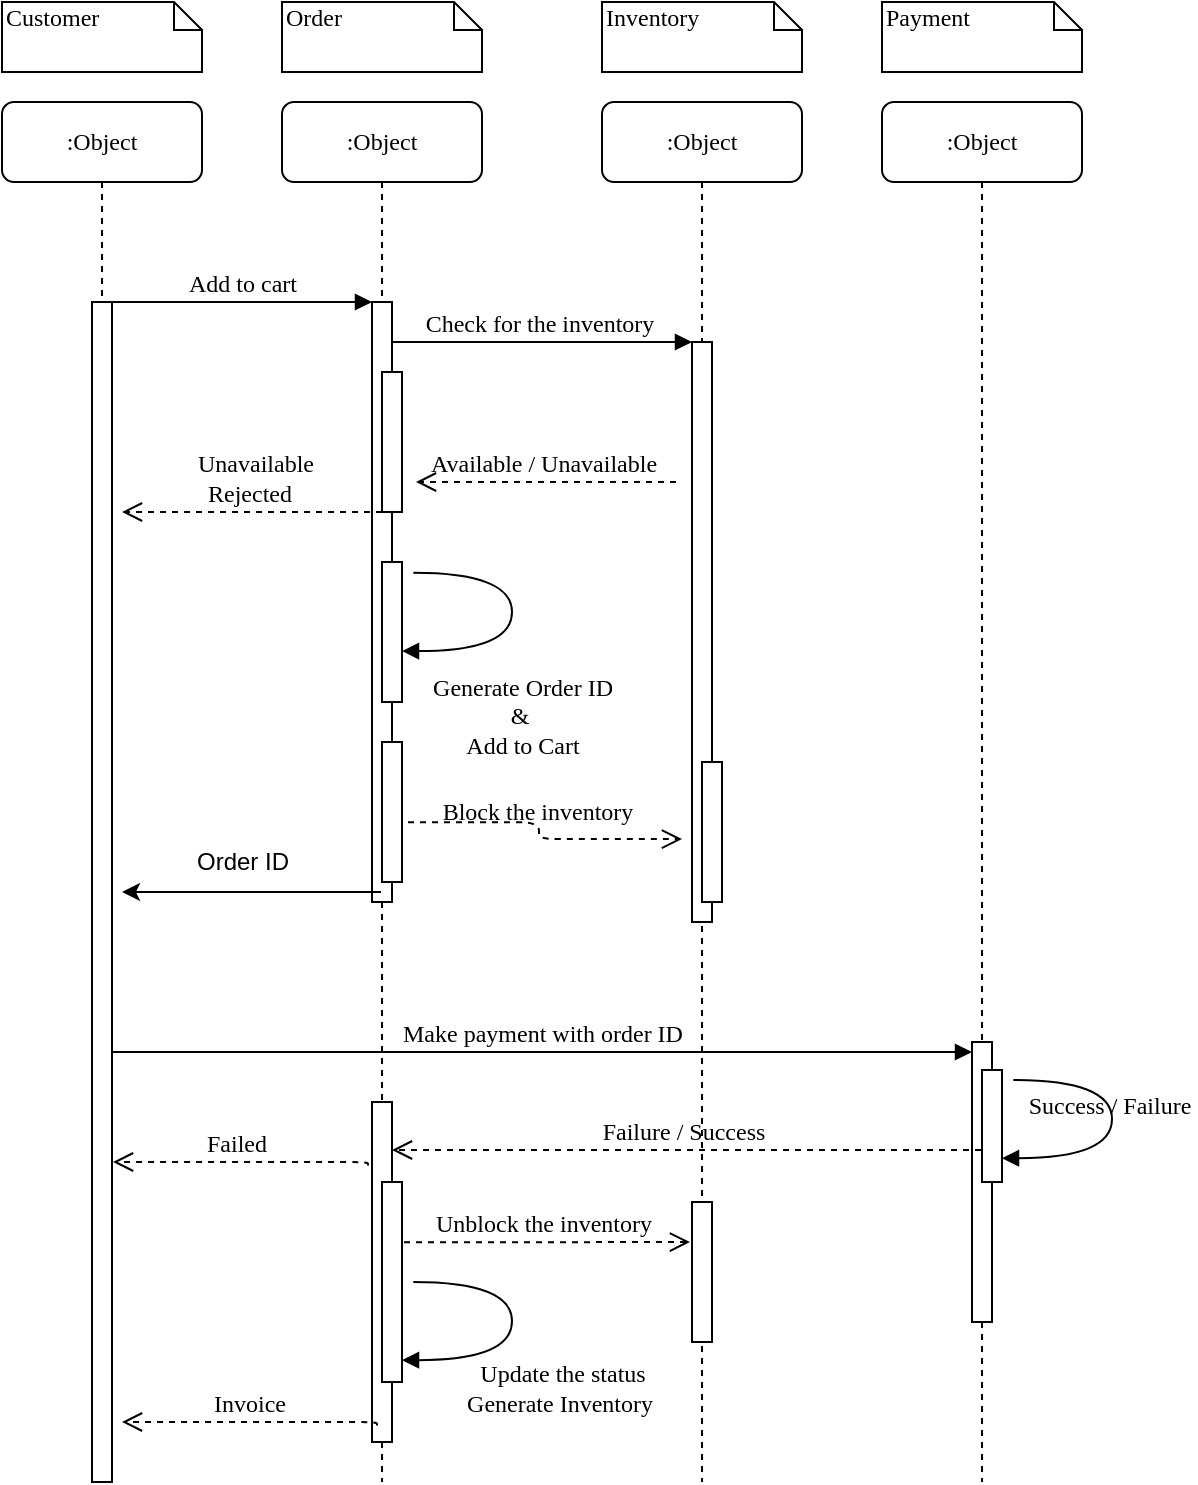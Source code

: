 <mxfile version="13.9.5" type="device"><diagram name="flow" id="13e1069c-82ec-6db2-03f1-153e76fe0fe0"><mxGraphModel dx="946" dy="627" grid="1" gridSize="10" guides="1" tooltips="1" connect="1" arrows="1" fold="1" page="1" pageScale="1" pageWidth="1100" pageHeight="850" background="#ffffff" math="0" shadow="0"><root><mxCell id="0"/><mxCell id="1" parent="0"/><mxCell id="7baba1c4bc27f4b0-2" value=":Object" style="shape=umlLifeline;perimeter=lifelinePerimeter;whiteSpace=wrap;html=1;container=1;collapsible=0;recursiveResize=0;outlineConnect=0;rounded=1;shadow=0;comic=0;labelBackgroundColor=none;strokeWidth=1;fontFamily=Verdana;fontSize=12;align=center;" parent="1" vertex="1"><mxGeometry x="240" y="80" width="100" height="690" as="geometry"/></mxCell><mxCell id="7baba1c4bc27f4b0-10" value="" style="html=1;points=[];perimeter=orthogonalPerimeter;rounded=0;shadow=0;comic=0;labelBackgroundColor=none;strokeWidth=1;fontFamily=Verdana;fontSize=12;align=center;" parent="7baba1c4bc27f4b0-2" vertex="1"><mxGeometry x="45" y="100" width="10" height="300" as="geometry"/></mxCell><mxCell id="7baba1c4bc27f4b0-3" value=":Object" style="shape=umlLifeline;perimeter=lifelinePerimeter;whiteSpace=wrap;html=1;container=1;collapsible=0;recursiveResize=0;outlineConnect=0;rounded=1;shadow=0;comic=0;labelBackgroundColor=none;strokeWidth=1;fontFamily=Verdana;fontSize=12;align=center;" parent="1" vertex="1"><mxGeometry x="400" y="80" width="100" height="690" as="geometry"/></mxCell><mxCell id="7baba1c4bc27f4b0-13" value="" style="html=1;points=[];perimeter=orthogonalPerimeter;rounded=0;shadow=0;comic=0;labelBackgroundColor=none;strokeWidth=1;fontFamily=Verdana;fontSize=12;align=center;" parent="7baba1c4bc27f4b0-3" vertex="1"><mxGeometry x="45" y="120" width="10" height="290" as="geometry"/></mxCell><mxCell id="Z1G7_IE75vxOgh8O6pqh-11" value="" style="html=1;points=[];perimeter=orthogonalPerimeter;rounded=0;shadow=0;comic=0;labelBackgroundColor=none;strokeWidth=1;fontFamily=Verdana;fontSize=12;align=center;" vertex="1" parent="7baba1c4bc27f4b0-3"><mxGeometry x="45" y="550" width="10" height="70" as="geometry"/></mxCell><mxCell id="7baba1c4bc27f4b0-4" value=":Object" style="shape=umlLifeline;perimeter=lifelinePerimeter;whiteSpace=wrap;html=1;container=1;collapsible=0;recursiveResize=0;outlineConnect=0;rounded=1;shadow=0;comic=0;labelBackgroundColor=none;strokeWidth=1;fontFamily=Verdana;fontSize=12;align=center;" parent="1" vertex="1"><mxGeometry x="540" y="80" width="100" height="690" as="geometry"/></mxCell><mxCell id="7baba1c4bc27f4b0-8" value=":Object" style="shape=umlLifeline;perimeter=lifelinePerimeter;whiteSpace=wrap;html=1;container=1;collapsible=0;recursiveResize=0;outlineConnect=0;rounded=1;shadow=0;comic=0;labelBackgroundColor=none;strokeWidth=1;fontFamily=Verdana;fontSize=12;align=center;" parent="1" vertex="1"><mxGeometry x="100" y="80" width="100" height="690" as="geometry"/></mxCell><mxCell id="7baba1c4bc27f4b0-9" value="" style="html=1;points=[];perimeter=orthogonalPerimeter;rounded=0;shadow=0;comic=0;labelBackgroundColor=none;strokeWidth=1;fontFamily=Verdana;fontSize=12;align=center;" parent="7baba1c4bc27f4b0-8" vertex="1"><mxGeometry x="45" y="100" width="10" height="590" as="geometry"/></mxCell><mxCell id="7baba1c4bc27f4b0-22" value="" style="html=1;points=[];perimeter=orthogonalPerimeter;rounded=0;shadow=0;comic=0;labelBackgroundColor=none;strokeWidth=1;fontFamily=Verdana;fontSize=12;align=center;" parent="1" vertex="1"><mxGeometry x="585" y="550" width="10" height="140" as="geometry"/></mxCell><mxCell id="7baba1c4bc27f4b0-23" value="Make payment with order ID" style="html=1;verticalAlign=bottom;endArrow=block;entryX=0;entryY=0;labelBackgroundColor=none;fontFamily=Verdana;fontSize=12;" parent="1" edge="1"><mxGeometry relative="1" as="geometry"><mxPoint x="155" y="555" as="sourcePoint"/><mxPoint x="585" y="555" as="targetPoint"/></mxGeometry></mxCell><mxCell id="7baba1c4bc27f4b0-11" value="Add to cart" style="html=1;verticalAlign=bottom;endArrow=block;entryX=0;entryY=0;labelBackgroundColor=none;fontFamily=Verdana;fontSize=12;edgeStyle=elbowEdgeStyle;elbow=vertical;" parent="1" source="7baba1c4bc27f4b0-9" target="7baba1c4bc27f4b0-10" edge="1"><mxGeometry relative="1" as="geometry"><mxPoint x="220" y="190" as="sourcePoint"/></mxGeometry></mxCell><mxCell id="7baba1c4bc27f4b0-14" value="Check for the inventory&amp;nbsp;" style="html=1;verticalAlign=bottom;endArrow=block;entryX=0;entryY=0;labelBackgroundColor=none;fontFamily=Verdana;fontSize=12;edgeStyle=elbowEdgeStyle;elbow=vertical;" parent="1" source="7baba1c4bc27f4b0-10" target="7baba1c4bc27f4b0-13" edge="1"><mxGeometry relative="1" as="geometry"><mxPoint x="370" y="200" as="sourcePoint"/></mxGeometry></mxCell><mxCell id="7baba1c4bc27f4b0-37" value="" style="html=1;points=[];perimeter=orthogonalPerimeter;rounded=0;shadow=0;comic=0;labelBackgroundColor=none;strokeWidth=1;fontFamily=Verdana;fontSize=12;align=center;" parent="1" vertex="1"><mxGeometry x="590" y="564" width="10" height="56" as="geometry"/></mxCell><mxCell id="7baba1c4bc27f4b0-40" value="Customer&amp;nbsp;" style="shape=note;whiteSpace=wrap;html=1;size=14;verticalAlign=top;align=left;spacingTop=-6;rounded=0;shadow=0;comic=0;labelBackgroundColor=none;strokeWidth=1;fontFamily=Verdana;fontSize=12" parent="1" vertex="1"><mxGeometry x="100" y="30" width="100" height="35" as="geometry"/></mxCell><mxCell id="7baba1c4bc27f4b0-41" value="Order" style="shape=note;whiteSpace=wrap;html=1;size=14;verticalAlign=top;align=left;spacingTop=-6;rounded=0;shadow=0;comic=0;labelBackgroundColor=none;strokeWidth=1;fontFamily=Verdana;fontSize=12" parent="1" vertex="1"><mxGeometry x="240" y="30" width="100" height="35" as="geometry"/></mxCell><mxCell id="7baba1c4bc27f4b0-42" value="Inventory&amp;nbsp;" style="shape=note;whiteSpace=wrap;html=1;size=14;verticalAlign=top;align=left;spacingTop=-6;rounded=0;shadow=0;comic=0;labelBackgroundColor=none;strokeWidth=1;fontFamily=Verdana;fontSize=12" parent="1" vertex="1"><mxGeometry x="400" y="30" width="100" height="35" as="geometry"/></mxCell><mxCell id="7baba1c4bc27f4b0-43" value="Payment" style="shape=note;whiteSpace=wrap;html=1;size=14;verticalAlign=top;align=left;spacingTop=-6;rounded=0;shadow=0;comic=0;labelBackgroundColor=none;strokeWidth=1;fontFamily=Verdana;fontSize=12" parent="1" vertex="1"><mxGeometry x="540" y="30" width="100" height="35" as="geometry"/></mxCell><mxCell id="Z1G7_IE75vxOgh8O6pqh-1" value="" style="html=1;points=[];perimeter=orthogonalPerimeter;rounded=0;shadow=0;comic=0;labelBackgroundColor=none;strokeWidth=1;fontFamily=Verdana;fontSize=12;align=center;" vertex="1" parent="1"><mxGeometry x="290" y="215" width="10" height="70" as="geometry"/></mxCell><mxCell id="Z1G7_IE75vxOgh8O6pqh-4" value="Available / Unavailable&amp;nbsp;" style="html=1;verticalAlign=bottom;endArrow=open;dashed=1;endSize=8;labelBackgroundColor=none;fontFamily=Verdana;fontSize=12;edgeStyle=elbowEdgeStyle;elbow=vertical;" edge="1" parent="1"><mxGeometry relative="1" as="geometry"><mxPoint x="307" y="270" as="targetPoint"/><Array as="points"><mxPoint x="382" y="270"/><mxPoint x="412" y="270"/></Array><mxPoint x="437" y="270" as="sourcePoint"/></mxGeometry></mxCell><mxCell id="Z1G7_IE75vxOgh8O6pqh-5" value="&amp;nbsp;Unavailable &lt;br&gt;Rejected&amp;nbsp;" style="html=1;verticalAlign=bottom;endArrow=open;dashed=1;endSize=8;labelBackgroundColor=none;fontFamily=Verdana;fontSize=12;edgeStyle=elbowEdgeStyle;elbow=vertical;" edge="1" parent="1"><mxGeometry relative="1" as="geometry"><mxPoint x="160" y="285" as="targetPoint"/><Array as="points"><mxPoint x="235" y="285"/><mxPoint x="265" y="285"/></Array><mxPoint x="290" y="285" as="sourcePoint"/></mxGeometry></mxCell><mxCell id="Z1G7_IE75vxOgh8O6pqh-6" value="" style="html=1;points=[];perimeter=orthogonalPerimeter;rounded=0;shadow=0;comic=0;labelBackgroundColor=none;strokeWidth=1;fontFamily=Verdana;fontSize=12;align=center;" vertex="1" parent="1"><mxGeometry x="290" y="310" width="10" height="70" as="geometry"/></mxCell><mxCell id="Z1G7_IE75vxOgh8O6pqh-7" value="Generate Order ID&lt;br&gt;&amp;amp;&amp;nbsp;&lt;br&gt;Add to Cart" style="html=1;verticalAlign=bottom;endArrow=block;labelBackgroundColor=none;fontFamily=Verdana;fontSize=12;elbow=vertical;edgeStyle=orthogonalEdgeStyle;curved=1;exitX=1.066;exitY=0.713;exitPerimeter=0;" edge="1" parent="1"><mxGeometry x="0.233" y="56" relative="1" as="geometry"><mxPoint x="305.66" y="315.43" as="sourcePoint"/><mxPoint x="300" y="354.52" as="targetPoint"/><Array as="points"><mxPoint x="355" y="315.52"/><mxPoint x="355" y="354.52"/></Array><mxPoint x="5" as="offset"/></mxGeometry></mxCell><mxCell id="Z1G7_IE75vxOgh8O6pqh-10" value="Block the inventory&amp;nbsp;" style="html=1;verticalAlign=bottom;endArrow=open;dashed=1;endSize=8;labelBackgroundColor=none;fontFamily=Verdana;fontSize=12;edgeStyle=elbowEdgeStyle;elbow=horizontal;exitX=1.2;exitY=0.867;exitDx=0;exitDy=0;exitPerimeter=0;entryX=-0.5;entryY=0.857;entryDx=0;entryDy=0;entryPerimeter=0;" edge="1" parent="1" source="7baba1c4bc27f4b0-10" target="7baba1c4bc27f4b0-13"><mxGeometry relative="1" as="geometry"><mxPoint x="605" y="270" as="targetPoint"/><Array as="points"/><mxPoint x="735" y="270" as="sourcePoint"/></mxGeometry></mxCell><mxCell id="Z1G7_IE75vxOgh8O6pqh-13" value="" style="html=1;points=[];perimeter=orthogonalPerimeter;rounded=0;shadow=0;comic=0;labelBackgroundColor=none;strokeWidth=1;fontFamily=Verdana;fontSize=12;align=center;" vertex="1" parent="1"><mxGeometry x="290" y="400" width="10" height="70" as="geometry"/></mxCell><mxCell id="Z1G7_IE75vxOgh8O6pqh-15" value="" style="endArrow=classic;html=1;" edge="1" parent="1" source="7baba1c4bc27f4b0-2"><mxGeometry width="50" height="50" relative="1" as="geometry"><mxPoint x="370" y="500" as="sourcePoint"/><mxPoint x="160" y="475" as="targetPoint"/><Array as="points"><mxPoint x="240" y="475"/></Array></mxGeometry></mxCell><mxCell id="Z1G7_IE75vxOgh8O6pqh-16" value="Order ID" style="text;html=1;align=center;verticalAlign=middle;resizable=0;points=[];autosize=1;" vertex="1" parent="1"><mxGeometry x="190" y="450" width="60" height="20" as="geometry"/></mxCell><mxCell id="Z1G7_IE75vxOgh8O6pqh-17" value="Success / Failure&amp;nbsp;" style="html=1;verticalAlign=bottom;endArrow=block;labelBackgroundColor=none;fontFamily=Verdana;fontSize=12;elbow=vertical;edgeStyle=orthogonalEdgeStyle;curved=1;exitX=1.066;exitY=0.713;exitPerimeter=0;" edge="1" parent="1"><mxGeometry relative="1" as="geometry"><mxPoint x="605.66" y="569.01" as="sourcePoint"/><mxPoint x="600" y="608.1" as="targetPoint"/><Array as="points"><mxPoint x="655" y="569.1"/><mxPoint x="655" y="608.1"/></Array></mxGeometry></mxCell><mxCell id="Z1G7_IE75vxOgh8O6pqh-9" value="" style="html=1;points=[];perimeter=orthogonalPerimeter;rounded=0;shadow=0;comic=0;labelBackgroundColor=none;strokeWidth=1;fontFamily=Verdana;fontSize=12;align=center;" vertex="1" parent="1"><mxGeometry x="285" y="580" width="10" height="170" as="geometry"/></mxCell><mxCell id="Z1G7_IE75vxOgh8O6pqh-18" value="Failure / Success&amp;nbsp;" style="html=1;verticalAlign=bottom;endArrow=open;dashed=1;endSize=8;labelBackgroundColor=none;fontFamily=Verdana;fontSize=12;edgeStyle=elbowEdgeStyle;elbow=vertical;" edge="1" parent="1" target="Z1G7_IE75vxOgh8O6pqh-9"><mxGeometry relative="1" as="geometry"><mxPoint x="160" y="604" as="targetPoint"/><Array as="points"><mxPoint x="375" y="604"/></Array><mxPoint x="589.5" y="604" as="sourcePoint"/></mxGeometry></mxCell><mxCell id="Z1G7_IE75vxOgh8O6pqh-19" value="Failed&amp;nbsp;&amp;nbsp;" style="html=1;verticalAlign=bottom;endArrow=open;dashed=1;endSize=8;labelBackgroundColor=none;fontFamily=Verdana;fontSize=12;edgeStyle=elbowEdgeStyle;elbow=vertical;exitX=-0.2;exitY=0.187;exitDx=0;exitDy=0;exitPerimeter=0;" edge="1" parent="1" source="Z1G7_IE75vxOgh8O6pqh-9"><mxGeometry relative="1" as="geometry"><mxPoint x="155.5" y="610" as="targetPoint"/><Array as="points"><mxPoint x="235.5" y="610"/></Array><mxPoint x="450" y="610" as="sourcePoint"/></mxGeometry></mxCell><mxCell id="Z1G7_IE75vxOgh8O6pqh-20" value="" style="html=1;points=[];perimeter=orthogonalPerimeter;rounded=0;shadow=0;comic=0;labelBackgroundColor=none;strokeWidth=1;fontFamily=Verdana;fontSize=12;align=center;" vertex="1" parent="1"><mxGeometry x="450" y="410" width="10" height="70" as="geometry"/></mxCell><mxCell id="Z1G7_IE75vxOgh8O6pqh-21" value="Unblock the inventory&amp;nbsp;" style="html=1;verticalAlign=bottom;endArrow=open;dashed=1;endSize=8;labelBackgroundColor=none;fontFamily=Verdana;fontSize=12;edgeStyle=elbowEdgeStyle;elbow=horizontal;exitX=1.2;exitY=0.867;exitDx=0;exitDy=0;exitPerimeter=0;entryX=-0.5;entryY=0.857;entryDx=0;entryDy=0;entryPerimeter=0;" edge="1" parent="1"><mxGeometry relative="1" as="geometry"><mxPoint x="444" y="650" as="targetPoint"/><Array as="points"><mxPoint x="334" y="850.04"/></Array><mxPoint x="301" y="650.14" as="sourcePoint"/></mxGeometry></mxCell><mxCell id="Z1G7_IE75vxOgh8O6pqh-23" value="" style="html=1;points=[];perimeter=orthogonalPerimeter;rounded=0;shadow=0;comic=0;labelBackgroundColor=none;strokeWidth=1;fontFamily=Verdana;fontSize=12;align=center;" vertex="1" parent="1"><mxGeometry x="290" y="620" width="10" height="100" as="geometry"/></mxCell><mxCell id="Z1G7_IE75vxOgh8O6pqh-24" value="Update the status &lt;br&gt;Generate Inventory&amp;nbsp;" style="html=1;verticalAlign=bottom;endArrow=block;labelBackgroundColor=none;fontFamily=Verdana;fontSize=12;elbow=vertical;edgeStyle=orthogonalEdgeStyle;curved=1;exitX=1.066;exitY=0.713;exitPerimeter=0;" edge="1" parent="1"><mxGeometry x="0.233" y="40" relative="1" as="geometry"><mxPoint x="305.66" y="670.01" as="sourcePoint"/><mxPoint x="300" y="709.1" as="targetPoint"/><Array as="points"><mxPoint x="355" y="670.1"/><mxPoint x="355" y="709.1"/></Array><mxPoint x="25" y="-9" as="offset"/></mxGeometry></mxCell><mxCell id="Z1G7_IE75vxOgh8O6pqh-25" value="Invoice&amp;nbsp;" style="html=1;verticalAlign=bottom;endArrow=open;dashed=1;endSize=8;labelBackgroundColor=none;fontFamily=Verdana;fontSize=12;edgeStyle=elbowEdgeStyle;elbow=vertical;exitX=-0.2;exitY=0.187;exitDx=0;exitDy=0;exitPerimeter=0;" edge="1" parent="1"><mxGeometry relative="1" as="geometry"><mxPoint x="160" y="740" as="targetPoint"/><Array as="points"><mxPoint x="240" y="740"/></Array><mxPoint x="287.5" y="741.79" as="sourcePoint"/></mxGeometry></mxCell></root></mxGraphModel></diagram></mxfile>